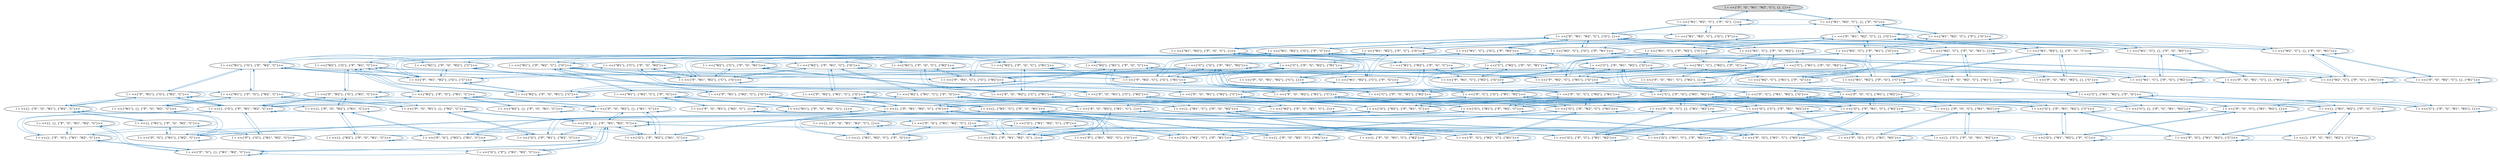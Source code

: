 strict digraph DiskGraph {
edge [colorscheme="paired12"]
nodesep=0.35;
subgraph cluster_graph {
color="white";
-7769388544076757799 [label="l = <<{\"F\", \"G\", \"W1\", \"W2\", \"C\"}, {}, {}>>",style = filled]
-7769388544076757799 -> -7769388544076757799 [label="",color="2",fontcolor="2"];
-7769388544076757799 -> -7769388544076757799 [label="",color="2",fontcolor="2"];
-7769388544076757799 -> -7769388544076757799 [label="",color="2",fontcolor="2"];
-7769388544076757799 -> -7769388544076757799 [label="",color="2",fontcolor="2"];
-7769388544076757799 -> -7769388544076757799 [label="",color="2",fontcolor="2"];
-7769388544076757799 -> 6233180940460819815 [label="",color="2",fontcolor="2"];
6233180940460819815 [label="l = <<{\"W1\", \"W2\", \"C\"}, {\"F\", \"G\"}, {}>>"];
6233180940460819815 -> -7723777365356763911 [label="",color="2",fontcolor="2"];
-7723777365356763911 [label="l = <<{\"F\", \"W1\", \"W2\", \"C\"}, {\"G\"}, {}>>"];
-7769388544076757799 -> 4956386418139874020 [label="",color="2",fontcolor="2"];
4956386418139874020 [label="l = <<{\"W1\", \"W2\", \"C\"}, {}, {\"F\", \"G\"}>>"];
6233180940460819815 -> -7769388544076757799 [label="",color="2",fontcolor="2"];
-7723777365356763911 -> -7723777365356763911 [label="",color="2",fontcolor="2"];
6233180940460819815 -> 6233180940460819815 [label="",color="2",fontcolor="2"];
-7723777365356763911 -> -7723777365356763911 [label="",color="2",fontcolor="2"];
6233180940460819815 -> 6233180940460819815 [label="",color="2",fontcolor="2"];
4956386418139874020 -> 1739125442201603284 [label="",color="2",fontcolor="2"];
1739125442201603284 [label="l = <<{\"F\", \"W1\", \"W2\", \"C\"}, {}, {\"G\"}>>"];
-7723777365356763911 -> -7723777365356763911 [label="",color="2",fontcolor="2"];
6233180940460819815 -> -3701308808316687902 [label="",color="2",fontcolor="2"];
-3701308808316687902 [label="l = <<{\"W1\", \"W2\", \"C\"}, {\"G\"}, {\"F\"}>>"];
-7723777365356763911 -> -7723777365356763911 [label="",color="2",fontcolor="2"];
6233180940460819815 -> 4956386418139874020 [label="",color="2",fontcolor="2"];
1739125442201603284 -> 1739125442201603284 [label="",color="2",fontcolor="2"];
-3701308808316687902 -> -7723777365356763911 [label="",color="2",fontcolor="2"];
4956386418139874020 -> -7769388544076757799 [label="",color="2",fontcolor="2"];
-7723777365356763911 -> 6233180940460819815 [label="",color="2",fontcolor="2"];
-3701308808316687902 -> 6233180940460819815 [label="",color="2",fontcolor="2"];
1739125442201603284 -> 1739125442201603284 [label="",color="2",fontcolor="2"];
4956386418139874020 -> 4336857287180623154 [label="",color="2",fontcolor="2"];
4336857287180623154 [label="l = <<{\"W1\", \"W2\", \"C\"}, {\"F\"}, {\"G\"}>>"];
1739125442201603284 -> 1739125442201603284 [label="",color="2",fontcolor="2"];
-3701308808316687902 -> -3701308808316687902 [label="",color="2",fontcolor="2"];
-7723777365356763911 -> 2886298713497129520 [label="",color="2",fontcolor="2"];
2886298713497129520 [label="l = <<{\"W2\", \"C\"}, {\"F\", \"G\", \"W1\"}, {}>>"];
1739125442201603284 -> 1739125442201603284 [label="",color="2",fontcolor="2"];
1739125442201603284 -> 4336857287180623154 [label="",color="2",fontcolor="2"];
4336857287180623154 -> 1739125442201603284 [label="",color="2",fontcolor="2"];
4956386418139874020 -> 6233180940460819815 [label="",color="2",fontcolor="2"];
-7723777365356763911 -> -172121235663690489 [label="",color="2",fontcolor="2"];
-172121235663690489 [label="l = <<{\"W1\", \"C\"}, {\"F\", \"G\", \"W2\"}, {}>>"];
1739125442201603284 -> 1101615722167747743 [label="",color="2",fontcolor="2"];
1101615722167747743 [label="l = <<{\"W2\", \"C\"}, {\"F\", \"W1\"}, {\"G\"}>>"];
2886298713497129520 -> -599034507358096466 [label="",color="2",fontcolor="2"];
-599034507358096466 [label="l = <<{\"F\", \"G\", \"W2\", \"C\"}, {\"W1\"}, {}>>"];
4336857287180623154 -> 4336857287180623154 [label="",color="2",fontcolor="2"];
4956386418139874020 -> 4956386418139874020 [label="",color="2",fontcolor="2"];
1101615722167747743 -> 4680204769176858092 [label="",color="2",fontcolor="2"];
4680204769176858092 [label="l = <<{\"F\", \"W2\", \"C\"}, {\"W1\"}, {\"G\"}>>"];
4336857287180623154 -> 4956386418139874020 [label="",color="2",fontcolor="2"];
2886298713497129520 -> -7723777365356763911 [label="",color="2",fontcolor="2"];
1739125442201603284 -> 1520746646952779451 [label="",color="2",fontcolor="2"];
1520746646952779451 [label="l = <<{\"W1\", \"C\"}, {\"F\", \"W2\"}, {\"G\"}>>"];
-172121235663690489 -> 8930016802651644061 [label="",color="2",fontcolor="2"];
8930016802651644061 [label="l = <<{\"F\", \"G\", \"W1\", \"C\"}, {\"W2\"}, {}>>"];
-7723777365356763911 -> -5692532926643649280 [label="",color="2",fontcolor="2"];
-5692532926643649280 [label="l = <<{\"W1\", \"W2\"}, {\"F\", \"G\", \"C\"}, {}>>"];
1739125442201603284 -> -4353370600915494432 [label="",color="2",fontcolor="2"];
-4353370600915494432 [label="l = <<{\"W1\", \"W2\"}, {\"F\", \"C\"}, {\"G\"}>>"];
1101615722167747743 -> 1739125442201603284 [label="",color="2",fontcolor="2"];
4680204769176858092 -> 4680204769176858092 [label="",color="2",fontcolor="2"];
4956386418139874020 -> 4956386418139874020 [label="",color="2",fontcolor="2"];
-599034507358096466 -> -599034507358096466 [label="",color="2",fontcolor="2"];
4680204769176858092 -> 4680204769176858092 [label="",color="2",fontcolor="2"];
1520746646952779451 -> -7613415903653471962 [label="",color="2",fontcolor="2"];
-7613415903653471962 [label="l = <<{\"F\", \"W1\", \"C\"}, {\"W2\"}, {\"G\"}>>"];
1101615722167747743 -> 1101615722167747743 [label="",color="2",fontcolor="2"];
1739125442201603284 -> 4956386418139874020 [label="",color="2",fontcolor="2"];
-7723777365356763911 -> -3701308808316687902 [label="",color="2",fontcolor="2"];
-7723777365356763911 -> 1056035456753055424 [label="",color="2",fontcolor="2"];
1056035456753055424 [label="l = <<{\"W2\", \"C\"}, {\"G\"}, {\"F\", \"W1\"}>>"];
1739125442201603284 -> -5450895576187917064 [label="",color="2",fontcolor="2"];
-5450895576187917064 [label="l = <<{\"W2\", \"C\"}, {}, {\"F\", \"G\", \"W1\"}>>"];
2886298713497129520 -> 2886298713497129520 [label="",color="2",fontcolor="2"];
-7723777365356763911 -> 996914974662275071 [label="",color="2",fontcolor="2"];
996914974662275071 [label="l = <<{\"W1\", \"C\"}, {\"G\"}, {\"F\", \"W2\"}>>"];
1739125442201603284 -> -5248790202953321017 [label="",color="2",fontcolor="2"];
-5248790202953321017 [label="l = <<{\"W1\", \"C\"}, {}, {\"F\", \"G\", \"W2\"}>>"];
-7723777365356763911 -> 4939669228788427384 [label="",color="2",fontcolor="2"];
4939669228788427384 [label="l = <<{\"W1\", \"W2\"}, {\"G\"}, {\"F\", \"C\"}>>"];
2886298713497129520 -> 2886298713497129520 [label="",color="2",fontcolor="2"];
8930016802651644061 -> 8930016802651644061 [label="",color="2",fontcolor="2"];
2886298713497129520 -> 2886298713497129520 [label="",color="2",fontcolor="2"];
-172121235663690489 -> -7723777365356763911 [label="",color="2",fontcolor="2"];
2886298713497129520 -> 4925105610253256168 [label="",color="2",fontcolor="2"];
4925105610253256168 [label="l = <<{\"W2\", \"C\"}, {\"W1\"}, {\"F\", \"G\"}>>"];
1739125442201603284 -> 103018733085877345 [label="",color="2",fontcolor="2"];
103018733085877345 [label="l = <<{\"W1\", \"W2\"}, {}, {\"F\", \"G\", \"C\"}>>"];
8930016802651644061 -> 8930016802651644061 [label="",color="2",fontcolor="2"];
1101615722167747743 -> 1101615722167747743 [label="",color="2",fontcolor="2"];
1520746646952779451 -> 1739125442201603284 [label="",color="2",fontcolor="2"];
4680204769176858092 -> 4680204769176858092 [label="",color="2",fontcolor="2"];
-599034507358096466 -> -599034507358096466 [label="",color="2",fontcolor="2"];
1101615722167747743 -> 4925105610253256168 [label="",color="2",fontcolor="2"];
8930016802651644061 -> 8930016802651644061 [label="",color="2",fontcolor="2"];
-5692532926643649280 -> 7894654479250319185 [label="",color="2",fontcolor="2"];
7894654479250319185 [label="l = <<{\"F\", \"G\", \"W1\", \"W2\"}, {\"C\"}, {}>>"];
4680204769176858092 -> 1101615722167747743 [label="",color="2",fontcolor="2"];
8930016802651644061 -> 8930016802651644061 [label="",color="2",fontcolor="2"];
2886298713497129520 -> 1056035456753055424 [label="",color="2",fontcolor="2"];
-172121235663690489 -> -172121235663690489 [label="",color="2",fontcolor="2"];
8930016802651644061 -> -172121235663690489 [label="",color="2",fontcolor="2"];
-4353370600915494432 -> 2448324293587967456 [label="",color="2",fontcolor="2"];
2448324293587967456 [label="l = <<{\"F\", \"W1\", \"W2\"}, {\"C\"}, {\"G\"}>>"];
-5692532926643649280 -> -7723777365356763911 [label="",color="2",fontcolor="2"];
4680204769176858092 -> 7543313663967169915 [label="",color="2",fontcolor="2"];
7543313663967169915 [label="l = <<{\"C\"}, {\"F\", \"W1\", \"W2\"}, {\"G\"}>>"];
1101615722167747743 -> -5450895576187917064 [label="",color="2",fontcolor="2"];
-5692532926643649280 -> -5692532926643649280 [label="",color="2",fontcolor="2"];
8930016802651644061 -> 4097508093900087069 [label="",color="2",fontcolor="2"];
4097508093900087069 [label="l = <<{\"W1\", \"C\"}, {\"W2\"}, {\"F\", \"G\"}>>"];
-599034507358096466 -> -599034507358096466 [label="",color="2",fontcolor="2"];
1520746646952779451 -> 1520746646952779451 [label="",color="2",fontcolor="2"];
4680204769176858092 -> -8596366706335008770 [label="",color="2",fontcolor="2"];
-8596366706335008770 [label="l = <<{\"W2\"}, {\"F\", \"W1\", \"C\"}, {\"G\"}>>"];
1520746646952779451 -> 1520746646952779451 [label="",color="2",fontcolor="2"];
-5692532926643649280 -> -5692532926643649280 [label="",color="2",fontcolor="2"];
4680204769176858092 -> 4925105610253256168 [label="",color="2",fontcolor="2"];
4680204769176858092 -> 6281026106510089916 [label="",color="2",fontcolor="2"];
6281026106510089916 [label="l = <<{\"C\"}, {\"W1\"}, {\"F\", \"G\", \"W2\"}>>"];
-7613415903653471962 -> -7613415903653471962 [label="",color="2",fontcolor="2"];
-7613415903653471962 -> -7613415903653471962 [label="",color="2",fontcolor="2"];
-4353370600915494432 -> 1739125442201603284 [label="",color="2",fontcolor="2"];
-172121235663690489 -> -172121235663690489 [label="",color="2",fontcolor="2"];
-7613415903653471962 -> -7613415903653471962 [label="",color="2",fontcolor="2"];
4680204769176858092 -> 6947579028440256380 [label="",color="2",fontcolor="2"];
6947579028440256380 [label="l = <<{\"W2\"}, {\"W1\"}, {\"F\", \"G\", \"C\"}>>"];
1520746646952779451 -> 4097508093900087069 [label="",color="2",fontcolor="2"];
-5692532926643649280 -> -5692532926643649280 [label="",color="2",fontcolor="2"];
1056035456753055424 -> -3583166003989974379 [label="",color="2",fontcolor="2"];
-3583166003989974379 [label="l = <<{\"F\", \"W2\", \"C\"}, {\"G\"}, {\"W1\"}>>"];
-599034507358096466 -> -599034507358096466 [label="",color="2",fontcolor="2"];
-7613415903653471962 -> 1520746646952779451 [label="",color="2",fontcolor="2"];
-5692532926643649280 -> 1609900429945412281 [label="",color="2",fontcolor="2"];
1609900429945412281 [label="l = <<{\"W1\", \"W2\"}, {\"C\"}, {\"F\", \"G\"}>>"];
-7613415903653471962 -> 7543313663967169915 [label="",color="2",fontcolor="2"];
-599034507358096466 -> 2886298713497129520 [label="",color="2",fontcolor="2"];
-5692532926643649280 -> 4939669228788427384 [label="",color="2",fontcolor="2"];
996914974662275071 -> 127128333491651908 [label="",color="2",fontcolor="2"];
127128333491651908 [label="l = <<{\"F\", \"W1\", \"C\"}, {\"G\"}, {\"W2\"}>>"];
-4353370600915494432 -> -4353370600915494432 [label="",color="2",fontcolor="2"];
-172121235663690489 -> -172121235663690489 [label="",color="2",fontcolor="2"];
-4353370600915494432 -> -4353370600915494432 [label="",color="2",fontcolor="2"];
-5450895576187917064 -> 7985909196425523265 [label="",color="2",fontcolor="2"];
7985909196425523265 [label="l = <<{\"F\", \"G\", \"W2\", \"C\"}, {}, {\"W1\"}>>"];
996914974662275071 -> -7723777365356763911 [label="",color="2",fontcolor="2"];
1520746646952779451 -> -5248790202953321017 [label="",color="2",fontcolor="2"];
-599034507358096466 -> 4925105610253256168 [label="",color="2",fontcolor="2"];
996914974662275071 -> -9039050879625854247 [label="",color="2",fontcolor="2"];
-9039050879625854247 [label="l = <<{\"W1\", \"C\"}, {\"F\", \"G\"}, {\"W2\"}>>"];
-7613415903653471962 -> -849022447797261045 [label="",color="2",fontcolor="2"];
-849022447797261045 [label="l = <<{\"W1\"}, {\"F\", \"W2\", \"C\"}, {\"G\"}>>"];
-5450895576187917064 -> 1739125442201603284 [label="",color="2",fontcolor="2"];
1056035456753055424 -> -7723777365356763911 [label="",color="2",fontcolor="2"];
-4353370600915494432 -> 1609900429945412281 [label="",color="2",fontcolor="2"];
-172121235663690489 -> 4097508093900087069 [label="",color="2",fontcolor="2"];
4939669228788427384 -> -426576134228825059 [label="",color="2",fontcolor="2"];
-426576134228825059 [label="l = <<{\"F\", \"W1\", \"W2\"}, {\"G\"}, {\"C\"}>>"];
-5248790202953321017 -> 3778830333122334074 [label="",color="2",fontcolor="2"];
3778830333122334074 [label="l = <<{\"F\", \"G\", \"W1\", \"C\"}, {}, {\"W2\"}>>"];
-5450895576187917064 -> -9080139372069610522 [label="",color="2",fontcolor="2"];
-172121235663690489 -> 996914974662275071 [label="",color="2",fontcolor="2"];
1056035456753055424 -> -9080139372069610522 [label="",color="2",fontcolor="2"];
-9080139372069610522 [label="l = <<{\"W2\", \"C\"}, {\"F\", \"G\"}, {\"W1\"}>>"];
-4353370600915494432 -> 103018733085877345 [label="",color="2",fontcolor="2"];
1056035456753055424 -> 2886298713497129520 [label="",color="2",fontcolor="2"];
-5450895576187917064 -> 1101615722167747743 [label="",color="2",fontcolor="2"];
1056035456753055424 -> 1056035456753055424 [label="",color="2",fontcolor="2"];
1056035456753055424 -> 1056035456753055424 [label="",color="2",fontcolor="2"];
-5248790202953321017 -> 1739125442201603284 [label="",color="2",fontcolor="2"];
4939669228788427384 -> -7723777365356763911 [label="",color="2",fontcolor="2"];
-7613415903653471962 -> 4097508093900087069 [label="",color="2",fontcolor="2"];
-5248790202953321017 -> -9039050879625854247 [label="",color="2",fontcolor="2"];
996914974662275071 -> -172121235663690489 [label="",color="2",fontcolor="2"];
-7613415903653471962 -> -1429454969528798005 [label="",color="2",fontcolor="2"];
-1429454969528798005 [label="l = <<{\"C\"}, {\"W2\"}, {\"F\", \"G\", \"W1\"}>>"];
4939669228788427384 -> 1764274424441808925 [label="",color="2",fontcolor="2"];
1764274424441808925 [label="l = <<{\"W1\", \"W2\"}, {\"F\", \"G\"}, {\"C\"}>>"];
7894654479250319185 -> 7894654479250319185 [label="",color="2",fontcolor="2"];
-5450895576187917064 -> -5450895576187917064 [label="",color="2",fontcolor="2"];
103018733085877345 -> -2353997247194315017 [label="",color="2",fontcolor="2"];
-2353997247194315017 [label="l = <<{\"F\", \"G\", \"W1\", \"W2\"}, {}, {\"C\"}>>"];
4939669228788427384 -> -5692532926643649280 [label="",color="2",fontcolor="2"];
-5450895576187917064 -> -5450895576187917064 [label="",color="2",fontcolor="2"];
4925105610253256168 -> 4680204769176858092 [label="",color="2",fontcolor="2"];
4939669228788427384 -> 4939669228788427384 [label="",color="2",fontcolor="2"];
4925105610253256168 -> -599034507358096466 [label="",color="2",fontcolor="2"];
103018733085877345 -> 1739125442201603284 [label="",color="2",fontcolor="2"];
7894654479250319185 -> 7894654479250319185 [label="",color="2",fontcolor="2"];
-7613415903653471962 -> 5602124647483293132 [label="",color="2",fontcolor="2"];
5602124647483293132 [label="l = <<{\"W1\"}, {\"W2\"}, {\"F\", \"G\", \"C\"}>>"];
4925105610253256168 -> 1101615722167747743 [label="",color="2",fontcolor="2"];
-5248790202953321017 -> 1520746646952779451 [label="",color="2",fontcolor="2"];
996914974662275071 -> 996914974662275071 [label="",color="2",fontcolor="2"];
103018733085877345 -> 1764274424441808925 [label="",color="2",fontcolor="2"];
7894654479250319185 -> 7894654479250319185 [label="",color="2",fontcolor="2"];
4925105610253256168 -> 2886298713497129520 [label="",color="2",fontcolor="2"];
-5248790202953321017 -> -5248790202953321017 [label="",color="2",fontcolor="2"];
2448324293587967456 -> 2448324293587967456 [label="",color="2",fontcolor="2"];
996914974662275071 -> 996914974662275071 [label="",color="2",fontcolor="2"];
7894654479250319185 -> 7894654479250319185 [label="",color="2",fontcolor="2"];
2448324293587967456 -> 2448324293587967456 [label="",color="2",fontcolor="2"];
-5450895576187917064 -> -5450895576187917064 [label="",color="2",fontcolor="2"];
7543313663967169915 -> -2397049303223916553 [label="",color="2",fontcolor="2"];
-2397049303223916553 [label="l = <<{\"F\", \"C\"}, {\"W1\", \"W2\"}, {\"G\"}>>"];
4939669228788427384 -> 4939669228788427384 [label="",color="2",fontcolor="2"];
4097508093900087069 -> -7613415903653471962 [label="",color="2",fontcolor="2"];
7894654479250319185 -> -5692532926643649280 [label="",color="2",fontcolor="2"];
2448324293587967456 -> 2448324293587967456 [label="",color="2",fontcolor="2"];
-5248790202953321017 -> -5248790202953321017 [label="",color="2",fontcolor="2"];
4925105610253256168 -> 4925105610253256168 [label="",color="2",fontcolor="2"];
4097508093900087069 -> 8930016802651644061 [label="",color="2",fontcolor="2"];
103018733085877345 -> -4353370600915494432 [label="",color="2",fontcolor="2"];
2448324293587967456 -> -4353370600915494432 [label="",color="2",fontcolor="2"];
-8596366706335008770 -> -8571526626767408852 [label="",color="2",fontcolor="2"];
-8571526626767408852 [label="l = <<{\"F\", \"W2\"}, {\"W1\", \"C\"}, {\"G\"}>>"];
7543313663967169915 -> -7613415903653471962 [label="",color="2",fontcolor="2"];
103018733085877345 -> 103018733085877345 [label="",color="2",fontcolor="2"];
2448324293587967456 -> -8596366706335008770 [label="",color="2",fontcolor="2"];
4925105610253256168 -> 4925105610253256168 [label="",color="2",fontcolor="2"];
-5248790202953321017 -> -5248790202953321017 [label="",color="2",fontcolor="2"];
7894654479250319185 -> 1609900429945412281 [label="",color="2",fontcolor="2"];
4097508093900087069 -> 1520746646952779451 [label="",color="2",fontcolor="2"];
2448324293587967456 -> -849022447797261045 [label="",color="2",fontcolor="2"];
103018733085877345 -> 103018733085877345 [label="",color="2",fontcolor="2"];
-8596366706335008770 -> 2448324293587967456 [label="",color="2",fontcolor="2"];
4097508093900087069 -> -172121235663690489 [label="",color="2",fontcolor="2"];
7543313663967169915 -> 4680204769176858092 [label="",color="2",fontcolor="2"];
-8596366706335008770 -> 4680204769176858092 [label="",color="2",fontcolor="2"];
103018733085877345 -> 103018733085877345 [label="",color="2",fontcolor="2"];
6947579028440256380 -> 1283804072187050243 [label="",color="2",fontcolor="2"];
1283804072187050243 [label="l = <<{\"F\", \"G\", \"W2\"}, {\"W1\"}, {\"C\"}>>"];
-8596366706335008770 -> -8596366706335008770 [label="",color="2",fontcolor="2"];
6281026106510089916 -> -5155866297831425504 [label="",color="2",fontcolor="2"];
-5155866297831425504 [label="l = <<{\"F\", \"G\", \"C\"}, {\"W1\"}, {\"W2\"}>>"];
-8596366706335008770 -> -8596366706335008770 [label="",color="2",fontcolor="2"];
2448324293587967456 -> 1609900429945412281 [label="",color="2",fontcolor="2"];
1609900429945412281 -> 2448324293587967456 [label="",color="2",fontcolor="2"];
7543313663967169915 -> 7543313663967169915 [label="",color="2",fontcolor="2"];
4097508093900087069 -> 4097508093900087069 [label="",color="2",fontcolor="2"];
2448324293587967456 -> -8989864878916379681 [label="",color="2",fontcolor="2"];
-8989864878916379681 [label="l = <<{\"W2\"}, {\"C\"}, {\"F\", \"G\", \"W1\"}>>"];
6281026106510089916 -> 4680204769176858092 [label="",color="2",fontcolor="2"];
-3583166003989974379 -> -3583166003989974379 [label="",color="2",fontcolor="2"];
4097508093900087069 -> 4097508093900087069 [label="",color="2",fontcolor="2"];
7543313663967169915 -> 7543313663967169915 [label="",color="2",fontcolor="2"];
1609900429945412281 -> 7894654479250319185 [label="",color="2",fontcolor="2"];
6947579028440256380 -> 4680204769176858092 [label="",color="2",fontcolor="2"];
-8596366706335008770 -> -8596366706335008770 [label="",color="2",fontcolor="2"];
2448324293587967456 -> -9200959859119013152 [label="",color="2",fontcolor="2"];
-9200959859119013152 [label="l = <<{\"W1\"}, {\"C\"}, {\"F\", \"G\", \"W2\"}>>"];
-3583166003989974379 -> -3583166003989974379 [label="",color="2",fontcolor="2"];
-8596366706335008770 -> -5306217964576173057 [label="",color="2",fontcolor="2"];
-5306217964576173057 [label="l = <<{\"W2\"}, {\"W1\", \"C\"}, {\"F\", \"G\"}>>"];
127128333491651908 -> 127128333491651908 [label="",color="2",fontcolor="2"];
-3583166003989974379 -> -3583166003989974379 [label="",color="2",fontcolor="2"];
6281026106510089916 -> -336716802595075942 [label="",color="2",fontcolor="2"];
-336716802595075942 [label="l = <<{\"C\"}, {\"F\", \"G\", \"W1\"}, {\"W2\"}>>"];
1609900429945412281 -> -4353370600915494432 [label="",color="2",fontcolor="2"];
7543313663967169915 -> 7543313663967169915 [label="",color="2",fontcolor="2"];
1609900429945412281 -> -5692532926643649280 [label="",color="2",fontcolor="2"];
6281026106510089916 -> 7543313663967169915 [label="",color="2",fontcolor="2"];
7543313663967169915 -> 5604215170219503241 [label="",color="2",fontcolor="2"];
5604215170219503241 [label="l = <<{\"C\"}, {\"W1\", \"W2\"}, {\"F\", \"G\"}>>"];
-8596366706335008770 -> -8989864878916379681 [label="",color="2",fontcolor="2"];
127128333491651908 -> 127128333491651908 [label="",color="2",fontcolor="2"];
-3583166003989974379 -> -9080139372069610522 [label="",color="2",fontcolor="2"];
7985909196425523265 -> 7985909196425523265 [label="",color="2",fontcolor="2"];
6947579028440256380 -> 1808144159028444335 [label="",color="2",fontcolor="2"];
1808144159028444335 [label="l = <<{\"W2\"}, {\"F\", \"G\", \"W1\"}, {\"C\"}>>"];
127128333491651908 -> 127128333491651908 [label="",color="2",fontcolor="2"];
7543313663967169915 -> -1429454969528798005 [label="",color="2",fontcolor="2"];
-8596366706335008770 -> 6947579028440256380 [label="",color="2",fontcolor="2"];
6281026106510089916 -> 6281026106510089916 [label="",color="2",fontcolor="2"];
1609900429945412281 -> 1609900429945412281 [label="",color="2",fontcolor="2"];
7985909196425523265 -> 7985909196425523265 [label="",color="2",fontcolor="2"];
6281026106510089916 -> 6281026106510089916 [label="",color="2",fontcolor="2"];
1609900429945412281 -> 1609900429945412281 [label="",color="2",fontcolor="2"];
-9039050879625854247 -> 127128333491651908 [label="",color="2",fontcolor="2"];
-3583166003989974379 -> 7860645463666825794 [label="",color="2",fontcolor="2"];
7860645463666825794 [label="l = <<{\"C\"}, {\"F\", \"G\", \"W2\"}, {\"W1\"}>>"];
-9039050879625854247 -> 3778830333122334074 [label="",color="2",fontcolor="2"];
-849022447797261045 -> 4141143620543366455 [label="",color="2",fontcolor="2"];
4141143620543366455 [label="l = <<{\"F\", \"W1\"}, {\"W2\", \"C\"}, {\"G\"}>>"];
6281026106510089916 -> 6281026106510089916 [label="",color="2",fontcolor="2"];
7985909196425523265 -> 7985909196425523265 [label="",color="2",fontcolor="2"];
7985909196425523265 -> 7985909196425523265 [label="",color="2",fontcolor="2"];
6947579028440256380 -> -8596366706335008770 [label="",color="2",fontcolor="2"];
7985909196425523265 -> -9080139372069610522 [label="",color="2",fontcolor="2"];
127128333491651908 -> -9039050879625854247 [label="",color="2",fontcolor="2"];
6947579028440256380 -> 6947579028440256380 [label="",color="2",fontcolor="2"];
7543313663967169915 -> 6281026106510089916 [label="",color="2",fontcolor="2"];
-849022447797261045 -> 2448324293587967456 [label="",color="2",fontcolor="2"];
6947579028440256380 -> 6947579028440256380 [label="",color="2",fontcolor="2"];
-9039050879625854247 -> -9039050879625854247 [label="",color="2",fontcolor="2"];
7985909196425523265 -> -5450895576187917064 [label="",color="2",fontcolor="2"];
-3583166003989974379 -> 6333806321876878493 [label="",color="2",fontcolor="2"];
6333806321876878493 [label="l = <<{\"W2\"}, {\"F\", \"G\", \"C\"}, {\"W1\"}>>"];
6947579028440256380 -> 6947579028440256380 [label="",color="2",fontcolor="2"];
-9080139372069610522 -> -3583166003989974379 [label="",color="2",fontcolor="2"];
-849022447797261045 -> -7613415903653471962 [label="",color="2",fontcolor="2"];
-3583166003989974379 -> 1056035456753055424 [label="",color="2",fontcolor="2"];
-9080139372069610522 -> 7985909196425523265 [label="",color="2",fontcolor="2"];
3778830333122334074 -> 3778830333122334074 [label="",color="2",fontcolor="2"];
-426576134228825059 -> -426576134228825059 [label="",color="2",fontcolor="2"];
127128333491651908 -> -336716802595075942 [label="",color="2",fontcolor="2"];
-849022447797261045 -> -849022447797261045 [label="",color="2",fontcolor="2"];
-3583166003989974379 -> -3231889851209579288 [label="",color="2",fontcolor="2"];
-3231889851209579288 [label="l = <<{\"C\"}, {\"G\"}, {\"F\", \"W1\", \"W2\"}>>"];
-1429454969528798005 -> 3330284756902783224 [label="",color="2",fontcolor="2"];
3330284756902783224 [label="l = <<{\"F\", \"G\", \"C\"}, {\"W2\"}, {\"W1\"}>>"];
-9039050879625854247 -> -9039050879625854247 [label="",color="2",fontcolor="2"];
-849022447797261045 -> -849022447797261045 [label="",color="2",fontcolor="2"];
127128333491651908 -> 6094558930554379682 [label="",color="2",fontcolor="2"];
6094558930554379682 [label="l = <<{\"W1\"}, {\"F\", \"G\", \"C\"}, {\"W2\"}>>"];
-849022447797261045 -> -849022447797261045 [label="",color="2",fontcolor="2"];
-9080139372069610522 -> -9080139372069610522 [label="",color="2",fontcolor="2"];
3778830333122334074 -> 3778830333122334074 [label="",color="2",fontcolor="2"];
-9080139372069610522 -> -9080139372069610522 [label="",color="2",fontcolor="2"];
-426576134228825059 -> -426576134228825059 [label="",color="2",fontcolor="2"];
3778830333122334074 -> 3778830333122334074 [label="",color="2",fontcolor="2"];
-9080139372069610522 -> 1056035456753055424 [label="",color="2",fontcolor="2"];
-849022447797261045 -> -7239261379357236913 [label="",color="2",fontcolor="2"];
-7239261379357236913 [label="l = <<{\"W1\"}, {\"W2\", \"C\"}, {\"F\", \"G\"}>>"];
127128333491651908 -> 996914974662275071 [label="",color="2",fontcolor="2"];
-1429454969528798005 -> -7613415903653471962 [label="",color="2",fontcolor="2"];
-9039050879625854247 -> 996914974662275071 [label="",color="2",fontcolor="2"];
-3583166003989974379 -> 3981262508971781884 [label="",color="2",fontcolor="2"];
3981262508971781884 [label="l = <<{\"W2\"}, {\"G\"}, {\"F\", \"W1\", \"C\"}>>"];
-849022447797261045 -> -9200959859119013152 [label="",color="2",fontcolor="2"];
-1429454969528798005 -> 7860645463666825794 [label="",color="2",fontcolor="2"];
-849022447797261045 -> 5602124647483293132 [label="",color="2",fontcolor="2"];
-1429454969528798005 -> 7543313663967169915 [label="",color="2",fontcolor="2"];
1764274424441808925 -> -426576134228825059 [label="",color="2",fontcolor="2"];
127128333491651908 -> -3231889851209579288 [label="",color="2",fontcolor="2"];
3778830333122334074 -> 3778830333122334074 [label="",color="2",fontcolor="2"];
-1429454969528798005 -> -1429454969528798005 [label="",color="2",fontcolor="2"];
1764274424441808925 -> -2353997247194315017 [label="",color="2",fontcolor="2"];
-426576134228825059 -> -426576134228825059 [label="",color="2",fontcolor="2"];
-1429454969528798005 -> -1429454969528798005 [label="",color="2",fontcolor="2"];
1764274424441808925 -> 1764274424441808925 [label="",color="2",fontcolor="2"];
3778830333122334074 -> -9039050879625854247 [label="",color="2",fontcolor="2"];
1764274424441808925 -> 1764274424441808925 [label="",color="2",fontcolor="2"];
-9080139372069610522 -> -5450895576187917064 [label="",color="2",fontcolor="2"];
-1429454969528798005 -> -1429454969528798005 [label="",color="2",fontcolor="2"];
1764274424441808925 -> 4939669228788427384 [label="",color="2",fontcolor="2"];
-2397049303223916553 -> -2397049303223916553 [label="",color="2",fontcolor="2"];
127128333491651908 -> -7215630090859074739 [label="",color="2",fontcolor="2"];
-7215630090859074739 [label="l = <<{\"W1\"}, {\"G\"}, {\"F\", \"W2\", \"C\"}>>"];
-426576134228825059 -> 1764274424441808925 [label="",color="2",fontcolor="2"];
-2353997247194315017 -> -2353997247194315017 [label="",color="2",fontcolor="2"];
5602124647483293132 -> 5932144343277782819 [label="",color="2",fontcolor="2"];
5932144343277782819 [label="l = <<{\"F\", \"G\", \"W1\"}, {\"W2\"}, {\"C\"}>>"];
-9039050879625854247 -> -5248790202953321017 [label="",color="2",fontcolor="2"];
-426576134228825059 -> 1808144159028444335 [label="",color="2",fontcolor="2"];
-8571526626767408852 -> -8571526626767408852 [label="",color="2",fontcolor="2"];
-2353997247194315017 -> -2353997247194315017 [label="",color="2",fontcolor="2"];
3778830333122334074 -> -5248790202953321017 [label="",color="2",fontcolor="2"];
-2397049303223916553 -> -2397049303223916553 [label="",color="2",fontcolor="2"];
1764274424441808925 -> 103018733085877345 [label="",color="2",fontcolor="2"];
-8571526626767408852 -> -8571526626767408852 [label="",color="2",fontcolor="2"];
-426576134228825059 -> 235505655583188619 [label="",color="2",fontcolor="2"];
235505655583188619 [label="l = <<{\"W1\"}, {\"F\", \"G\", \"W2\"}, {\"C\"}>>"];
-2397049303223916553 -> 7543313663967169915 [label="",color="2",fontcolor="2"];
1283804072187050243 -> 1283804072187050243 [label="",color="2",fontcolor="2"];
-8571526626767408852 -> -8596366706335008770 [label="",color="2",fontcolor="2"];
-5155866297831425504 -> -5155866297831425504 [label="",color="2",fontcolor="2"];
-2397049303223916553 -> 6953132638054921143 [label="",color="2",fontcolor="2"];
6953132638054921143 [label="l = <<{}, {\"F\", \"W1\", \"W2\", \"C\"}, {\"G\"}>>"];
5602124647483293132 -> -7613415903653471962 [label="",color="2",fontcolor="2"];
-5155866297831425504 -> -5155866297831425504 [label="",color="2",fontcolor="2"];
-8571526626767408852 -> 6953132638054921143 [label="",color="2",fontcolor="2"];
-426576134228825059 -> 4939669228788427384 [label="",color="2",fontcolor="2"];
1283804072187050243 -> 1283804072187050243 [label="",color="2",fontcolor="2"];
-2353997247194315017 -> -2353997247194315017 [label="",color="2",fontcolor="2"];
-5155866297831425504 -> -5155866297831425504 [label="",color="2",fontcolor="2"];
-426576134228825059 -> 3981262508971781884 [label="",color="2",fontcolor="2"];
-8989864878916379681 -> 6854795028567851313 [label="",color="2",fontcolor="2"];
6854795028567851313 [label="l = <<{\"F\", \"G\", \"W2\"}, {\"C\"}, {\"W1\"}>>"];
-8571526626767408852 -> -5306217964576173057 [label="",color="2",fontcolor="2"];
5602124647483293132 -> 235505655583188619 [label="",color="2",fontcolor="2"];
-2397049303223916553 -> 5604215170219503241 [label="",color="2",fontcolor="2"];
-426576134228825059 -> -7215630090859074739 [label="",color="2",fontcolor="2"];
-2353997247194315017 -> -2353997247194315017 [label="",color="2",fontcolor="2"];
-8571526626767408852 -> 4112346487683105319 [label="",color="2",fontcolor="2"];
4112346487683105319 [label="l = <<{}, {\"W1\", \"C\"}, {\"F\", \"G\", \"W2\"}>>"];
1283804072187050243 -> 1283804072187050243 [label="",color="2",fontcolor="2"];
-8989864878916379681 -> 2448324293587967456 [label="",color="2",fontcolor="2"];
-5155866297831425504 -> -336716802595075942 [label="",color="2",fontcolor="2"];
-9200959859119013152 -> 397341453940636682 [label="",color="2",fontcolor="2"];
397341453940636682 [label="l = <<{\"F\", \"G\", \"W1\"}, {\"C\"}, {\"W2\"}>>"];
5602124647483293132 -> -849022447797261045 [label="",color="2",fontcolor="2"];
1283804072187050243 -> 1808144159028444335 [label="",color="2",fontcolor="2"];
-5155866297831425504 -> 6185589356743054436 [label="",color="2",fontcolor="2"];
6185589356743054436 [label="l = <<{\"G\"}, {\"F\", \"W1\", \"C\"}, {\"W2\"}>>"];
-2397049303223916553 -> -801398592483115765 [label="",color="2",fontcolor="2"];
-801398592483115765 [label="l = <<{}, {\"W1\", \"W2\"}, {\"F\", \"G\", \"C\"}>>"];
-2353997247194315017 -> 1764274424441808925 [label="",color="2",fontcolor="2"];
5602124647483293132 -> 5602124647483293132 [label="",color="2",fontcolor="2"];
-8989864878916379681 -> 6333806321876878493 [label="",color="2",fontcolor="2"];
-5306217964576173057 -> -8571526626767408852 [label="",color="2",fontcolor="2"];
1283804072187050243 -> 146145524458336077 [label="",color="2",fontcolor="2"];
146145524458336077 [label="l = <<{\"G\"}, {\"F\", \"W1\", \"W2\"}, {\"C\"}>>"];
-9200959859119013152 -> 2448324293587967456 [label="",color="2",fontcolor="2"];
5602124647483293132 -> 5602124647483293132 [label="",color="2",fontcolor="2"];
-8989864878916379681 -> -8596366706335008770 [label="",color="2",fontcolor="2"];
-5306217964576173057 -> -2374564055356239059 [label="",color="2",fontcolor="2"];
-2374564055356239059 [label="l = <<{\"F\", \"G\", \"W2\"}, {\"W1\", \"C\"}, {}>>"];
-5155866297831425504 -> 6281026106510089916 [label="",color="2",fontcolor="2"];
-5306217964576173057 -> -8596366706335008770 [label="",color="2",fontcolor="2"];
1283804072187050243 -> 6947579028440256380 [label="",color="2",fontcolor="2"];
-2353997247194315017 -> 103018733085877345 [label="",color="2",fontcolor="2"];
-5155866297831425504 -> 8273022602538657313 [label="",color="2",fontcolor="2"];
8273022602538657313 [label="l = <<{\"G\"}, {\"W1\"}, {\"F\", \"W2\", \"C\"}>>"];
-9200959859119013152 -> 6094558930554379682 [label="",color="2",fontcolor="2"];
-336716802595075942 -> -5155866297831425504 [label="",color="2",fontcolor="2"];
5602124647483293132 -> 5602124647483293132 [label="",color="2",fontcolor="2"];
-8989864878916379681 -> -8989864878916379681 [label="",color="2",fontcolor="2"];
1283804072187050243 -> 8273022602538657313 [label="",color="2",fontcolor="2"];
-9200959859119013152 -> -849022447797261045 [label="",color="2",fontcolor="2"];
-5306217964576173057 -> 2937915412074668827 [label="",color="2",fontcolor="2"];
2937915412074668827 [label="l = <<{\"W2\"}, {\"F\", \"G\", \"W1\", \"C\"}, {}>>"];
5604215170219503241 -> -2397049303223916553 [label="",color="2",fontcolor="2"];
-8989864878916379681 -> -8989864878916379681 [label="",color="2",fontcolor="2"];
-9200959859119013152 -> -9200959859119013152 [label="",color="2",fontcolor="2"];
1808144159028444335 -> 1283804072187050243 [label="",color="2",fontcolor="2"];
4141143620543366455 -> 4141143620543366455 [label="",color="2",fontcolor="2"];
-336716802595075942 -> 127128333491651908 [label="",color="2",fontcolor="2"];
-8989864878916379681 -> -8989864878916379681 [label="",color="2",fontcolor="2"];
5604215170219503241 -> -3581955382913536492 [label="",color="2",fontcolor="2"];
-3581955382913536492 [label="l = <<{\"F\", \"G\", \"C\"}, {\"W1\", \"W2\"}, {}>>"];
-336716802595075942 -> -336716802595075942 [label="",color="2",fontcolor="2"];
-5306217964576173057 -> -5306217964576173057 [label="",color="2",fontcolor="2"];
-336716802595075942 -> -336716802595075942 [label="",color="2",fontcolor="2"];
7860645463666825794 -> 3330284756902783224 [label="",color="2",fontcolor="2"];
6333806321876878493 -> 6854795028567851313 [label="",color="2",fontcolor="2"];
4141143620543366455 -> 4141143620543366455 [label="",color="2",fontcolor="2"];
-9200959859119013152 -> -9200959859119013152 [label="",color="2",fontcolor="2"];
1808144159028444335 -> -426576134228825059 [label="",color="2",fontcolor="2"];
-336716802595075942 -> -336716802595075942 [label="",color="2",fontcolor="2"];
5604215170219503241 -> 7543313663967169915 [label="",color="2",fontcolor="2"];
4141143620543366455 -> -849022447797261045 [label="",color="2",fontcolor="2"];
-5306217964576173057 -> -5306217964576173057 [label="",color="2",fontcolor="2"];
-9200959859119013152 -> -9200959859119013152 [label="",color="2",fontcolor="2"];
7860645463666825794 -> -3583166003989974379 [label="",color="2",fontcolor="2"];
6333806321876878493 -> -3583166003989974379 [label="",color="2",fontcolor="2"];
5604215170219503241 -> 3380689188380376038 [label="",color="2",fontcolor="2"];
3380689188380376038 [label="l = <<{\"C\"}, {\"F\", \"G\", \"W1\", \"W2\"}, {}>>"];
1808144159028444335 -> 1808144159028444335 [label="",color="2",fontcolor="2"];
6333806321876878493 -> 6333806321876878493 [label="",color="2",fontcolor="2"];
-336716802595075942 -> 6281026106510089916 [label="",color="2",fontcolor="2"];
7860645463666825794 -> 7860645463666825794 [label="",color="2",fontcolor="2"];
3330284756902783224 -> 3330284756902783224 [label="",color="2",fontcolor="2"];
-3231889851209579288 -> -5419959802568181363 [label="",color="2",fontcolor="2"];
-5419959802568181363 [label="l = <<{\"F\", \"C\"}, {\"G\"}, {\"W1\", \"W2\"}>>"];
4141143620543366455 -> 6953132638054921143 [label="",color="2",fontcolor="2"];
-336716802595075942 -> -3231889851209579288 [label="",color="2",fontcolor="2"];
5604215170219503241 -> 5604215170219503241 [label="",color="2",fontcolor="2"];
7860645463666825794 -> 7860645463666825794 [label="",color="2",fontcolor="2"];
6333806321876878493 -> 6333806321876878493 [label="",color="2",fontcolor="2"];
1808144159028444335 -> 1808144159028444335 [label="",color="2",fontcolor="2"];
6094558930554379682 -> 397341453940636682 [label="",color="2",fontcolor="2"];
-3231889851209579288 -> 127128333491651908 [label="",color="2",fontcolor="2"];
7860645463666825794 -> 7860645463666825794 [label="",color="2",fontcolor="2"];
3330284756902783224 -> 3330284756902783224 [label="",color="2",fontcolor="2"];
4141143620543366455 -> -7239261379357236913 [label="",color="2",fontcolor="2"];
5604215170219503241 -> 5604215170219503241 [label="",color="2",fontcolor="2"];
6094558930554379682 -> 127128333491651908 [label="",color="2",fontcolor="2"];
3330284756902783224 -> 3330284756902783224 [label="",color="2",fontcolor="2"];
4141143620543366455 -> -2270223759570330015 [label="",color="2",fontcolor="2"];
-2270223759570330015 [label="l = <<{}, {\"W2\", \"C\"}, {\"F\", \"G\", \"W1\"}>>"];
7860645463666825794 -> -1429454969528798005 [label="",color="2",fontcolor="2"];
-3231889851209579288 -> -3583166003989974379 [label="",color="2",fontcolor="2"];
6094558930554379682 -> 6094558930554379682 [label="",color="2",fontcolor="2"];
7860645463666825794 -> -3231889851209579288 [label="",color="2",fontcolor="2"];
-3231889851209579288 -> 898784910657032696 [label="",color="2",fontcolor="2"];
898784910657032696 [label="l = <<{\"C\"}, {\"F\", \"G\"}, {\"W1\", \"W2\"}>>"];
1808144159028444335 -> 1808144159028444335 [label="",color="2",fontcolor="2"];
6333806321876878493 -> 6333806321876878493 [label="",color="2",fontcolor="2"];
-7215630090859074739 -> 7642530797628684432 [label="",color="2",fontcolor="2"];
7642530797628684432 [label="l = <<{\"F\", \"W1\"}, {\"G\"}, {\"W2\", \"C\"}>>"];
3981262508971781884 -> 748929642608890831 [label="",color="2",fontcolor="2"];
748929642608890831 [label="l = <<{\"F\", \"W2\"}, {\"G\"}, {\"W1\", \"C\"}>>"];
-3231889851209579288 -> -336716802595075942 [label="",color="2",fontcolor="2"];
1808144159028444335 -> 6947579028440256380 [label="",color="2",fontcolor="2"];
6333806321876878493 -> -8989864878916379681 [label="",color="2",fontcolor="2"];
-7215630090859074739 -> -426576134228825059 [label="",color="2",fontcolor="2"];
6333806321876878493 -> 3981262508971781884 [label="",color="2",fontcolor="2"];
3330284756902783224 -> 7860645463666825794 [label="",color="2",fontcolor="2"];
6094558930554379682 -> 6094558930554379682 [label="",color="2",fontcolor="2"];
-7215630090859074739 -> 127128333491651908 [label="",color="2",fontcolor="2"];
-7239261379357236913 -> 4141143620543366455 [label="",color="2",fontcolor="2"];
1808144159028444335 -> 3981262508971781884 [label="",color="2",fontcolor="2"];
5932144343277782819 -> 5932144343277782819 [label="",color="2",fontcolor="2"];
3981262508971781884 -> -426576134228825059 [label="",color="2",fontcolor="2"];
235505655583188619 -> 5932144343277782819 [label="",color="2",fontcolor="2"];
-3231889851209579288 -> 7860645463666825794 [label="",color="2",fontcolor="2"];
5932144343277782819 -> 5932144343277782819 [label="",color="2",fontcolor="2"];
-7239261379357236913 -> -7167458692108489459 [label="",color="2",fontcolor="2"];
-7167458692108489459 [label="l = <<{\"F\", \"G\", \"W1\"}, {\"W2\", \"C\"}, {}>>"];
235505655583188619 -> -426576134228825059 [label="",color="2",fontcolor="2"];
-7215630090859074739 -> 8414573522456665998 [label="",color="2",fontcolor="2"];
8414573522456665998 [label="l = <<{\"W1\"}, {\"F\", \"G\"}, {\"W2\", \"C\"}>>"];
3330284756902783224 -> -8727254401382438147 [label="",color="2",fontcolor="2"];
-8727254401382438147 [label="l = <<{\"G\"}, {\"F\", \"W2\", \"C\"}, {\"W1\"}>>"];
235505655583188619 -> 235505655583188619 [label="",color="2",fontcolor="2"];
6094558930554379682 -> 6094558930554379682 [label="",color="2",fontcolor="2"];
5932144343277782819 -> 5932144343277782819 [label="",color="2",fontcolor="2"];
-3231889851209579288 -> -3231889851209579288 [label="",color="2",fontcolor="2"];
235505655583188619 -> 235505655583188619 [label="",color="2",fontcolor="2"];
-7239261379357236913 -> -849022447797261045 [label="",color="2",fontcolor="2"];
-7215630090859074739 -> 235505655583188619 [label="",color="2",fontcolor="2"];
3981262508971781884 -> -3583166003989974379 [label="",color="2",fontcolor="2"];
3330284756902783224 -> -1429454969528798005 [label="",color="2",fontcolor="2"];
-7239261379357236913 -> 3645360628147484991 [label="",color="2",fontcolor="2"];
3645360628147484991 [label="l = <<{\"W1\"}, {\"F\", \"G\", \"W2\", \"C\"}, {}>>"];
-7215630090859074739 -> 6094558930554379682 [label="",color="2",fontcolor="2"];
5932144343277782819 -> 235505655583188619 [label="",color="2",fontcolor="2"];
235505655583188619 -> 235505655583188619 [label="",color="2",fontcolor="2"];
-7215630090859074739 -> -7215630090859074739 [label="",color="2",fontcolor="2"];
6094558930554379682 -> -9200959859119013152 [label="",color="2",fontcolor="2"];
-7239261379357236913 -> -7239261379357236913 [label="",color="2",fontcolor="2"];
5932144343277782819 -> 146145524458336077 [label="",color="2",fontcolor="2"];
-7215630090859074739 -> -7215630090859074739 [label="",color="2",fontcolor="2"];
-3231889851209579288 -> -3231889851209579288 [label="",color="2",fontcolor="2"];
235505655583188619 -> 5602124647483293132 [label="",color="2",fontcolor="2"];
6094558930554379682 -> -7215630090859074739 [label="",color="2",fontcolor="2"];
3330284756902783224 -> 7359482454113145048 [label="",color="2",fontcolor="2"];
7359482454113145048 [label="l = <<{\"G\"}, {\"W2\"}, {\"F\", \"W1\", \"C\"}>>"];
3981262508971781884 -> -2856912153888056769 [label="",color="2",fontcolor="2"];
-2856912153888056769 [label="l = <<{\"W2\"}, {\"F\", \"G\"}, {\"W1\", \"C\"}>>"];
6953132638054921143 -> -6491613183529044927 [label="",color="2",fontcolor="2"];
-6491613183529044927 [label="l = <<{\"F\"}, {\"W1\", \"W2\", \"C\"}, {\"G\"}>>"];
5932144343277782819 -> 5602124647483293132 [label="",color="2",fontcolor="2"];
3981262508971781884 -> 1808144159028444335 [label="",color="2",fontcolor="2"];
235505655583188619 -> -7215630090859074739 [label="",color="2",fontcolor="2"];
-3231889851209579288 -> -3231889851209579288 [label="",color="2",fontcolor="2"];
3981262508971781884 -> 6333806321876878493 [label="",color="2",fontcolor="2"];
5932144343277782819 -> 7359482454113145048 [label="",color="2",fontcolor="2"];
6953132638054921143 -> 4141143620543366455 [label="",color="2",fontcolor="2"];
3981262508971781884 -> 3981262508971781884 [label="",color="2",fontcolor="2"];
4112346487683105319 -> -8779097537382446216 [label="",color="2",fontcolor="2"];
-8779097537382446216 [label="l = <<{\"F\", \"G\"}, {\"W1\", \"C\"}, {\"W2\"}>>"];
397341453940636682 -> 397341453940636682 [label="",color="2",fontcolor="2"];
3981262508971781884 -> 3981262508971781884 [label="",color="2",fontcolor="2"];
-7215630090859074739 -> -7215630090859074739 [label="",color="2",fontcolor="2"];
-7239261379357236913 -> -7239261379357236913 [label="",color="2",fontcolor="2"];
397341453940636682 -> 397341453940636682 [label="",color="2",fontcolor="2"];
4112346487683105319 -> -8571526626767408852 [label="",color="2",fontcolor="2"];
6953132638054921143 -> -8571526626767408852 [label="",color="2",fontcolor="2"];
6185589356743054436 -> -8779097537382446216 [label="",color="2",fontcolor="2"];
397341453940636682 -> 397341453940636682 [label="",color="2",fontcolor="2"];
6953132638054921143 -> -2397049303223916553 [label="",color="2",fontcolor="2"];
6854795028567851313 -> 6854795028567851313 [label="",color="2",fontcolor="2"];
146145524458336077 -> -3316066156500914095 [label="",color="2",fontcolor="2"];
4112346487683105319 -> 4690080061818124132 [label="",color="2",fontcolor="2"];
4690080061818124132 [label="l = <<{}, {\"F\", \"G\", \"W1\", \"C\"}, {\"W2\"}>>"];
-801398592483115765 -> -3316066156500914095 [label="",color="2",fontcolor="2"];
-3316066156500914095 [label="l = <<{\"F\", \"G\"}, {\"W1\", \"W2\"}, {\"C\"}>>"];
6854795028567851313 -> 6854795028567851313 [label="",color="2",fontcolor="2"];
6185589356743054436 -> 397341453940636682 [label="",color="2",fontcolor="2"];
3981262508971781884 -> 3981262508971781884 [label="",color="2",fontcolor="2"];
4112346487683105319 -> 6953132638054921143 [label="",color="2",fontcolor="2"];
6854795028567851313 -> 6854795028567851313 [label="",color="2",fontcolor="2"];
-801398592483115765 -> -2397049303223916553 [label="",color="2",fontcolor="2"];
146145524458336077 -> 5932144343277782819 [label="",color="2",fontcolor="2"];
4112346487683105319 -> 4112346487683105319 [label="",color="2",fontcolor="2"];
-2374564055356239059 -> -2374564055356239059 [label="",color="2",fontcolor="2"];
146145524458336077 -> 1283804072187050243 [label="",color="2",fontcolor="2"];
-2374564055356239059 -> -2374564055356239059 [label="",color="2",fontcolor="2"];
-2374564055356239059 -> -2374564055356239059 [label="",color="2",fontcolor="2"];
397341453940636682 -> 6094558930554379682 [label="",color="2",fontcolor="2"];
6953132638054921143 -> 6953132638054921143 [label="",color="2",fontcolor="2"];
-2374564055356239059 -> 2937915412074668827 [label="",color="2",fontcolor="2"];
-801398592483115765 -> 1641022050909736013 [label="",color="2",fontcolor="2"];
1641022050909736013 [label="l = <<{}, {\"F\", \"G\", \"W1\", \"W2\"}, {\"C\"}>>"];
-2374564055356239059 -> -5099560378557497831 [label="",color="2",fontcolor="2"];
-5099560378557497831 [label="l = <<{\"G\"}, {\"F\", \"W1\", \"W2\", \"C\"}, {}>>"];
146145524458336077 -> 146145524458336077 [label="",color="2",fontcolor="2"];
4112346487683105319 -> 4112346487683105319 [label="",color="2",fontcolor="2"];
6854795028567851313 -> 6333806321876878493 [label="",color="2",fontcolor="2"];
-801398592483115765 -> 6953132638054921143 [label="",color="2",fontcolor="2"];
4112346487683105319 -> 4112346487683105319 [label="",color="2",fontcolor="2"];
6854795028567851313 -> -8727254401382438147 [label="",color="2",fontcolor="2"];
6185589356743054436 -> -5155866297831425504 [label="",color="2",fontcolor="2"];
-801398592483115765 -> -801398592483115765 [label="",color="2",fontcolor="2"];
146145524458336077 -> 146145524458336077 [label="",color="2",fontcolor="2"];
8273022602538657313 -> -903700110588036200 [label="",color="2",fontcolor="2"];
-903700110588036200 [label="l = <<{\"F\", \"G\"}, {\"W1\"}, {\"W2\", \"C\"}>>"];
-801398592483115765 -> -801398592483115765 [label="",color="2",fontcolor="2"];
-2374564055356239059 -> -5306217964576173057 [label="",color="2",fontcolor="2"];
6854795028567851313 -> -8989864878916379681 [label="",color="2",fontcolor="2"];
397341453940636682 -> 6185589356743054436 [label="",color="2",fontcolor="2"];
-801398592483115765 -> -801398592483115765 [label="",color="2",fontcolor="2"];
6854795028567851313 -> -8095544462104824435 [label="",color="2",fontcolor="2"];
-8095544462104824435 [label="l = <<{\"G\"}, {\"C\"}, {\"F\", \"W1\", \"W2\"}>>"];
-2374564055356239059 -> 2405514528756091882 [label="",color="2",fontcolor="2"];
2405514528756091882 [label="l = <<{\"G\"}, {\"W1\", \"C\"}, {\"F\", \"W2\"}>>"];
397341453940636682 -> -9200959859119013152 [label="",color="2",fontcolor="2"];
397341453940636682 -> -8095544462104824435 [label="",color="2",fontcolor="2"];
-3581955382913536492 -> -3581955382913536492 [label="",color="2",fontcolor="2"];
-5419959802568181363 -> -5419959802568181363 [label="",color="2",fontcolor="2"];
6953132638054921143 -> 6953132638054921143 [label="",color="2",fontcolor="2"];
3380689188380376038 -> -3581955382913536492 [label="",color="2",fontcolor="2"];
-3581955382913536492 -> -3581955382913536492 [label="",color="2",fontcolor="2"];
-3581955382913536492 -> -3581955382913536492 [label="",color="2",fontcolor="2"];
3380689188380376038 -> 3380689188380376038 [label="",color="2",fontcolor="2"];
8273022602538657313 -> 1283804072187050243 [label="",color="2",fontcolor="2"];
146145524458336077 -> 146145524458336077 [label="",color="2",fontcolor="2"];
6185589356743054436 -> 6185589356743054436 [label="",color="2",fontcolor="2"];
146145524458336077 -> 2841245087177821375 [label="",color="2",fontcolor="2"];
2841245087177821375 [label="l = <<{\"G\"}, {\"W1\", \"W2\"}, {\"F\", \"C\"}>>"];
2937915412074668827 -> -2374564055356239059 [label="",color="2",fontcolor="2"];
2937915412074668827 -> 2937915412074668827 [label="",color="2",fontcolor="2"];
3380689188380376038 -> 3380689188380376038 [label="",color="2",fontcolor="2"];
-3581955382913536492 -> 3380689188380376038 [label="",color="2",fontcolor="2"];
-3581955382913536492 -> -5099560378557497831 [label="",color="2",fontcolor="2"];
6953132638054921143 -> 6953132638054921143 [label="",color="2",fontcolor="2"];
-5419959802568181363 -> -5419959802568181363 [label="",color="2",fontcolor="2"];
-3581955382913536492 -> 5604215170219503241 [label="",color="2",fontcolor="2"];
3380689188380376038 -> 3380689188380376038 [label="",color="2",fontcolor="2"];
2937915412074668827 -> 2937915412074668827 [label="",color="2",fontcolor="2"];
6953132638054921143 -> 6953132638054921143 [label="",color="2",fontcolor="2"];
-3581955382913536492 -> 2841245087177821375 [label="",color="2",fontcolor="2"];
3380689188380376038 -> 3380689188380376038 [label="",color="2",fontcolor="2"];
6953132638054921143 -> -1615689783653804473 [label="",color="2",fontcolor="2"];
-1615689783653804473 [label="l = <<{}, {\"W1\", \"W2\", \"C\"}, {\"F\", \"G\"}>>"];
146145524458336077 -> 7359482454113145048 [label="",color="2",fontcolor="2"];
8273022602538657313 -> -5155866297831425504 [label="",color="2",fontcolor="2"];
3380689188380376038 -> 5604215170219503241 [label="",color="2",fontcolor="2"];
-2270223759570330015 -> 6133711027447657953 [label="",color="2",fontcolor="2"];
6133711027447657953 [label="l = <<{\"F\", \"G\"}, {\"W2\", \"C\"}, {\"W1\"}>>"];
8273022602538657313 -> 3327356058702685821 [label="",color="2",fontcolor="2"];
3327356058702685821 [label="l = <<{\"G\"}, {\"F\", \"W1\"}, {\"W2\", \"C\"}>>"];
6185589356743054436 -> 6185589356743054436 [label="",color="2",fontcolor="2"];
146145524458336077 -> 8273022602538657313 [label="",color="2",fontcolor="2"];
6953132638054921143 -> -2270223759570330015 [label="",color="2",fontcolor="2"];
6185589356743054436 -> 6185589356743054436 [label="",color="2",fontcolor="2"];
2937915412074668827 -> 2937915412074668827 [label="",color="2",fontcolor="2"];
-5419959802568181363 -> 898784910657032696 [label="",color="2",fontcolor="2"];
8273022602538657313 -> 146145524458336077 [label="",color="2",fontcolor="2"];
6185589356743054436 -> 2405514528756091882 [label="",color="2",fontcolor="2"];
-2270223759570330015 -> 4141143620543366455 [label="",color="2",fontcolor="2"];
2937915412074668827 -> 2937915412074668827 [label="",color="2",fontcolor="2"];
7642530797628684432 -> 7642530797628684432 [label="",color="2",fontcolor="2"];
6185589356743054436 -> -8095544462104824435 [label="",color="2",fontcolor="2"];
6953132638054921143 -> 4112346487683105319 [label="",color="2",fontcolor="2"];
8273022602538657313 -> 6185589356743054436 [label="",color="2",fontcolor="2"];
7642530797628684432 -> 7642530797628684432 [label="",color="2",fontcolor="2"];
6185589356743054436 -> 8273022602538657313 [label="",color="2",fontcolor="2"];
2937915412074668827 -> -5306217964576173057 [label="",color="2",fontcolor="2"];
8273022602538657313 -> 8273022602538657313 [label="",color="2",fontcolor="2"];
748929642608890831 -> 748929642608890831 [label="",color="2",fontcolor="2"];
898784910657032696 -> -5419959802568181363 [label="",color="2",fontcolor="2"];
6953132638054921143 -> -801398592483115765 [label="",color="2",fontcolor="2"];
748929642608890831 -> 748929642608890831 [label="",color="2",fontcolor="2"];
-5419959802568181363 -> -6266662553688913089 [label="",color="2",fontcolor="2"];
-6266662553688913089 [label="l = <<{}, {\"F\", \"G\", \"C\"}, {\"W1\", \"W2\"}>>"];
8414573522456665998 -> 7642530797628684432 [label="",color="2",fontcolor="2"];
748929642608890831 -> -2856912153888056769 [label="",color="2",fontcolor="2"];
-7167458692108489459 -> -7167458692108489459 [label="",color="2",fontcolor="2"];
898784910657032696 -> -4385257799944916584 [label="",color="2",fontcolor="2"];
-4385257799944916584 [label="l = <<{\"F\", \"G\", \"C\"}, {}, {\"W1\", \"W2\"}>>"];
7642530797628684432 -> 8414573522456665998 [label="",color="2",fontcolor="2"];
-2270223759570330015 -> -7916287917814298115 [label="",color="2",fontcolor="2"];
-7916287917814298115 [label="l = <<{}, {\"F\", \"G\", \"W2\", \"C\"}, {\"W1\"}>>"];
898784910657032696 -> 898784910657032696 [label="",color="2",fontcolor="2"];
-5419959802568181363 -> -3231889851209579288 [label="",color="2",fontcolor="2"];
8273022602538657313 -> 8273022602538657313 [label="",color="2",fontcolor="2"];
-5419959802568181363 -> 3574957764197131943 [label="",color="2",fontcolor="2"];
3574957764197131943 [label="l = <<{}, {\"G\"}, {\"F\", \"W1\", \"W2\", \"C\"}>>"];
748929642608890831 -> -3503539115340149504 [label="",color="2",fontcolor="2"];
-3503539115340149504 [label="l = <<{}, {\"F\", \"G\", \"W2\"}, {\"W1\", \"C\"}>>"];
898784910657032696 -> 898784910657032696 [label="",color="2",fontcolor="2"];
7642530797628684432 -> -5495675110631543017 [label="",color="2",fontcolor="2"];
-5495675110631543017 [label="l = <<{}, {\"F\", \"G\", \"W1\"}, {\"W2\", \"C\"}>>"];
-8727254401382438147 -> 6133711027447657953 [label="",color="2",fontcolor="2"];
898784910657032696 -> -3231889851209579288 [label="",color="2",fontcolor="2"];
748929642608890831 -> 3981262508971781884 [label="",color="2",fontcolor="2"];
-7167458692108489459 -> -7167458692108489459 [label="",color="2",fontcolor="2"];
8414573522456665998 -> 5167130478236345086 [label="",color="2",fontcolor="2"];
5167130478236345086 [label="l = <<{\"F\", \"G\", \"W1\"}, {}, {\"W2\", \"C\"}>>"];
8273022602538657313 -> 8273022602538657313 [label="",color="2",fontcolor="2"];
-2270223759570330015 -> 6953132638054921143 [label="",color="2",fontcolor="2"];
-7167458692108489459 -> -7167458692108489459 [label="",color="2",fontcolor="2"];
748929642608890831 -> 3574957764197131943 [label="",color="2",fontcolor="2"];
8414573522456665998 -> 8414573522456665998 [label="",color="2",fontcolor="2"];
8414573522456665998 -> 8414573522456665998 [label="",color="2",fontcolor="2"];
898784910657032696 -> -7114240091087346501 [label="",color="2",fontcolor="2"];
-7114240091087346501 [label="l = <<{\"C\"}, {}, {\"F\", \"G\", \"W1\", \"W2\"}>>"];
7642530797628684432 -> -7215630090859074739 [label="",color="2",fontcolor="2"];
7642530797628684432 -> 3574957764197131943 [label="",color="2",fontcolor="2"];
-8727254401382438147 -> 6854795028567851313 [label="",color="2",fontcolor="2"];
-2856912153888056769 -> 748929642608890831 [label="",color="2",fontcolor="2"];
8414573522456665998 -> -7215630090859074739 [label="",color="2",fontcolor="2"];
-7167458692108489459 -> 3645360628147484991 [label="",color="2",fontcolor="2"];
7359482454113145048 -> -8093262445528475249 [label="",color="2",fontcolor="2"];
-8093262445528475249 [label="l = <<{\"F\", \"G\"}, {\"W2\"}, {\"W1\", \"C\"}>>"];
3645360628147484991 -> -7167458692108489459 [label="",color="2",fontcolor="2"];
-7167458692108489459 -> -5099560378557497831 [label="",color="2",fontcolor="2"];
-2270223759570330015 -> -2270223759570330015 [label="",color="2",fontcolor="2"];
8414573522456665998 -> -5595180420855764871 [label="",color="2",fontcolor="2"];
-5595180420855764871 [label="l = <<{\"W1\"}, {}, {\"F\", \"G\", \"W2\", \"C\"}>>"];
-2856912153888056769 -> -5550330029448871093 [label="",color="2",fontcolor="2"];
-5550330029448871093 [label="l = <<{\"F\", \"G\", \"W2\"}, {}, {\"W1\", \"C\"}>>"];
7359482454113145048 -> 5932144343277782819 [label="",color="2",fontcolor="2"];
7359482454113145048 -> 3330284756902783224 [label="",color="2",fontcolor="2"];
-8727254401382438147 -> 3330284756902783224 [label="",color="2",fontcolor="2"];
7359482454113145048 -> 5978169595462714474 [label="",color="2",fontcolor="2"];
5978169595462714474 [label="l = <<{\"G\"}, {\"F\", \"W2\"}, {\"W1\", \"C\"}>>"];
-8727254401382438147 -> -8727254401382438147 [label="",color="2",fontcolor="2"];
-6491613183529044927 -> -6491613183529044927 [label="",color="2",fontcolor="2"];
-8727254401382438147 -> -8727254401382438147 [label="",color="2",fontcolor="2"];
7359482454113145048 -> 146145524458336077 [label="",color="2",fontcolor="2"];
-7167458692108489459 -> -7239261379357236913 [label="",color="2",fontcolor="2"];
-8727254401382438147 -> -8727254401382438147 [label="",color="2",fontcolor="2"];
-2856912153888056769 -> -2856912153888056769 [label="",color="2",fontcolor="2"];
-8779097537382446216 -> -8779097537382446216 [label="",color="2",fontcolor="2"];
3645360628147484991 -> 3645360628147484991 [label="",color="2",fontcolor="2"];
-2270223759570330015 -> -2270223759570330015 [label="",color="2",fontcolor="2"];
-2856912153888056769 -> -2856912153888056769 [label="",color="2",fontcolor="2"];
-8727254401382438147 -> -7322506611482631779 [label="",color="2",fontcolor="2"];
-7167458692108489459 -> -7322506611482631779 [label="",color="2",fontcolor="2"];
-7322506611482631779 [label="l = <<{\"G\"}, {\"W2\", \"C\"}, {\"F\", \"W1\"}>>"];
7359482454113145048 -> -8727254401382438147 [label="",color="2",fontcolor="2"];
-6491613183529044927 -> 6953132638054921143 [label="",color="2",fontcolor="2"];
-8727254401382438147 -> -8095544462104824435 [label="",color="2",fontcolor="2"];
-2856912153888056769 -> 3981262508971781884 [label="",color="2",fontcolor="2"];
-2270223759570330015 -> -2270223759570330015 [label="",color="2",fontcolor="2"];
7359482454113145048 -> 7359482454113145048 [label="",color="2",fontcolor="2"];
-8779097537382446216 -> -8779097537382446216 [label="",color="2",fontcolor="2"];
3645360628147484991 -> 3645360628147484991 [label="",color="2",fontcolor="2"];
-6491613183529044927 -> -1615689783653804473 [label="",color="2",fontcolor="2"];
-8727254401382438147 -> 7359482454113145048 [label="",color="2",fontcolor="2"];
-3316066156500914095 -> -3316066156500914095 [label="",color="2",fontcolor="2"];
7359482454113145048 -> 7359482454113145048 [label="",color="2",fontcolor="2"];
-2856912153888056769 -> 2217260358178287048 [label="",color="2",fontcolor="2"];
2217260358178287048 [label="l = <<{\"W2\"}, {}, {\"F\", \"G\", \"W1\", \"C\"}>>"];
-8779097537382446216 -> 6185589356743054436 [label="",color="2",fontcolor="2"];
3645360628147484991 -> 3645360628147484991 [label="",color="2",fontcolor="2"];
-5099560378557497831 -> 5010210191587142436 [label="",color="2",fontcolor="2"];
5010210191587142436 [label="l = <<{\"F\", \"G\"}, {\"W1\", \"W2\", \"C\"}, {}>>"];
4690080061818124132 -> -8779097537382446216 [label="",color="2",fontcolor="2"];
-3316066156500914095 -> -3316066156500914095 [label="",color="2",fontcolor="2"];
7359482454113145048 -> 7359482454113145048 [label="",color="2",fontcolor="2"];
3645360628147484991 -> 3645360628147484991 [label="",color="2",fontcolor="2"];
-8779097537382446216 -> 4690080061818124132 [label="",color="2",fontcolor="2"];
1641022050909736013 -> -3316066156500914095 [label="",color="2",fontcolor="2"];
-5099560378557497831 -> -7167458692108489459 [label="",color="2",fontcolor="2"];
-903700110588036200 -> -903700110588036200 [label="",color="2",fontcolor="2"];
-3316066156500914095 -> 146145524458336077 [label="",color="2",fontcolor="2"];
-8779097537382446216 -> 2405514528756091882 [label="",color="2",fontcolor="2"];
2405514528756091882 -> -8779097537382446216 [label="",color="2",fontcolor="2"];
-5099560378557497831 -> -2374564055356239059 [label="",color="2",fontcolor="2"];
4690080061818124132 -> 4690080061818124132 [label="",color="2",fontcolor="2"];
3645360628147484991 -> -7239261379357236913 [label="",color="2",fontcolor="2"];
-903700110588036200 -> -903700110588036200 [label="",color="2",fontcolor="2"];
-3316066156500914095 -> 1641022050909736013 [label="",color="2",fontcolor="2"];
-8779097537382446216 -> 4112346487683105319 [label="",color="2",fontcolor="2"];
2405514528756091882 -> -2374564055356239059 [label="",color="2",fontcolor="2"];
-5099560378557497831 -> -3581955382913536492 [label="",color="2",fontcolor="2"];
1641022050909736013 -> 1641022050909736013 [label="",color="2",fontcolor="2"];
4690080061818124132 -> 4690080061818124132 [label="",color="2",fontcolor="2"];
-903700110588036200 -> 3327356058702685821 [label="",color="2",fontcolor="2"];
-3316066156500914095 -> 2841245087177821375 [label="",color="2",fontcolor="2"];
-8095544462104824435 -> -1601506240707190864 [label="",color="2",fontcolor="2"];
-1601506240707190864 [label="l = <<{\"F\", \"G\"}, {\"C\"}, {\"W1\", \"W2\"}>>"];
-3316066156500914095 -> -801398592483115765 [label="",color="2",fontcolor="2"];
-1615689783653804473 -> -6491613183529044927 [label="",color="2",fontcolor="2"];
-8095544462104824435 -> 397341453940636682 [label="",color="2",fontcolor="2"];
-8095544462104824435 -> 6854795028567851313 [label="",color="2",fontcolor="2"];
-8095544462104824435 -> 3791472001173881429 [label="",color="2",fontcolor="2"];
3791472001173881429 [label="l = <<{\"G\"}, {\"F\", \"C\"}, {\"W1\", \"W2\"}>>"];
2841245087177821375 -> -3316066156500914095 [label="",color="2",fontcolor="2"];
-903700110588036200 -> -5495675110631543017 [label="",color="2",fontcolor="2"];
4690080061818124132 -> 4690080061818124132 [label="",color="2",fontcolor="2"];
1641022050909736013 -> 1641022050909736013 [label="",color="2",fontcolor="2"];
2841245087177821375 -> -3581955382913536492 [label="",color="2",fontcolor="2"];
2405514528756091882 -> 6185589356743054436 [label="",color="2",fontcolor="2"];
-5099560378557497831 -> -5099560378557497831 [label="",color="2",fontcolor="2"];
4690080061818124132 -> 4690080061818124132 [label="",color="2",fontcolor="2"];
1641022050909736013 -> 1641022050909736013 [label="",color="2",fontcolor="2"];
-903700110588036200 -> 8273022602538657313 [label="",color="2",fontcolor="2"];
-8095544462104824435 -> 6185589356743054436 [label="",color="2",fontcolor="2"];
-5099560378557497831 -> -5099560378557497831 [label="",color="2",fontcolor="2"];
-903700110588036200 -> 565934217026010742 [label="",color="2",fontcolor="2"];
565934217026010742 [label="l = <<{}, {\"W1\"}, {\"F\", \"G\", \"W2\", \"C\"}>>"];
-1615689783653804473 -> 5010210191587142436 [label="",color="2",fontcolor="2"];
-5099560378557497831 -> -5099560378557497831 [label="",color="2",fontcolor="2"];
-8095544462104824435 -> -8727254401382438147 [label="",color="2",fontcolor="2"];
1641022050909736013 -> 1641022050909736013 [label="",color="2",fontcolor="2"];
4690080061818124132 -> 4112346487683105319 [label="",color="2",fontcolor="2"];
2405514528756091882 -> -5099560378557497831 [label="",color="2",fontcolor="2"];
-5099560378557497831 -> -5099560378557497831 [label="",color="2",fontcolor="2"];
6133711027447657953 -> 6133711027447657953 [label="",color="2",fontcolor="2"];
-8095544462104824435 -> -8095544462104824435 [label="",color="2",fontcolor="2"];
6133711027447657953 -> 6133711027447657953 [label="",color="2",fontcolor="2"];
2405514528756091882 -> 2405514528756091882 [label="",color="2",fontcolor="2"];
6133711027447657953 -> -8727254401382438147 [label="",color="2",fontcolor="2"];
3327356058702685821 -> -903700110588036200 [label="",color="2",fontcolor="2"];
1641022050909736013 -> -801398592483115765 [label="",color="2",fontcolor="2"];
2841245087177821375 -> 146145524458336077 [label="",color="2",fontcolor="2"];
2841245087177821375 -> -5099560378557497831 [label="",color="2",fontcolor="2"];
-8095544462104824435 -> -8095544462104824435 [label="",color="2",fontcolor="2"];
3327356058702685821 -> 5167130478236345086 [label="",color="2",fontcolor="2"];
6133711027447657953 -> -7916287917814298115 [label="",color="2",fontcolor="2"];
-5099560378557497831 -> 4258341820720452601 [label="",color="2",fontcolor="2"];
4258341820720452601 [label="l = <<{\"G\"}, {\"W1\", \"W2\", \"C\"}, {\"F\"}>>"];
2405514528756091882 -> 2405514528756091882 [label="",color="2",fontcolor="2"];
-1615689783653804473 -> 6953132638054921143 [label="",color="2",fontcolor="2"];
-8095544462104824435 -> -8095544462104824435 [label="",color="2",fontcolor="2"];
-1615689783653804473 -> -5335457097706064700 [label="",color="2",fontcolor="2"];
-5335457097706064700 [label="l = <<{}, {\"F\", \"G\", \"W1\", \"W2\", \"C\"}, {}>>"];
-6266662553688913089 -> -1601506240707190864 [label="",color="2",fontcolor="2"];
-7916287917814298115 -> 6133711027447657953 [label="",color="2",fontcolor="2"];
-6266662553688913089 -> -5419959802568181363 [label="",color="2",fontcolor="2"];
6133711027447657953 -> -7322506611482631779 [label="",color="2",fontcolor="2"];
2841245087177821375 -> 2841245087177821375 [label="",color="2",fontcolor="2"];
-1615689783653804473 -> -1615689783653804473 [label="",color="2",fontcolor="2"];
-4385257799944916584 -> -4385257799944916584 [label="",color="2",fontcolor="2"];
-5099560378557497831 -> -7322506611482631779 [label="",color="2",fontcolor="2"];
3327356058702685821 -> 3327356058702685821 [label="",color="2",fontcolor="2"];
-4385257799944916584 -> -4385257799944916584 [label="",color="2",fontcolor="2"];
2841245087177821375 -> 2841245087177821375 [label="",color="2",fontcolor="2"];
6133711027447657953 -> -2270223759570330015 [label="",color="2",fontcolor="2"];
-6266662553688913089 -> -6266662553688913089 [label="",color="2",fontcolor="2"];
-5099560378557497831 -> 2405514528756091882 [label="",color="2",fontcolor="2"];
-7916287917814298115 -> -7916287917814298115 [label="",color="2",fontcolor="2"];
-3503539115340149504 -> -8093262445528475249 [label="",color="2",fontcolor="2"];
-5099560378557497831 -> 2841245087177821375 [label="",color="2",fontcolor="2"];
-7916287917814298115 -> -7916287917814298115 [label="",color="2",fontcolor="2"];
-6266662553688913089 -> -6266662553688913089 [label="",color="2",fontcolor="2"];
3574957764197131943 -> -460826124755048739 [label="",color="2",fontcolor="2"];
-460826124755048739 [label="l = <<{\"F\"}, {\"G\"}, {\"W1\", \"W2\", \"C\"}>>"];
-6266662553688913089 -> -6266662553688913089 [label="",color="2",fontcolor="2"];
-4385257799944916584 -> -4385257799944916584 [label="",color="2",fontcolor="2"];
3327356058702685821 -> 3327356058702685821 [label="",color="2",fontcolor="2"];
-1615689783653804473 -> -1615689783653804473 [label="",color="2",fontcolor="2"];
-4385257799944916584 -> 898784910657032696 [label="",color="2",fontcolor="2"];
3574957764197131943 -> 7642530797628684432 [label="",color="2",fontcolor="2"];
-6266662553688913089 -> 317167727765990307 [label="",color="2",fontcolor="2"];
317167727765990307 [label="l = <<{}, {\"C\"}, {\"F\", \"G\", \"W1\", \"W2\"}>>"];
3327356058702685821 -> 8273022602538657313 [label="",color="2",fontcolor="2"];
-5495675110631543017 -> -903700110588036200 [label="",color="2",fontcolor="2"];
-7916287917814298115 -> -7916287917814298115 [label="",color="2",fontcolor="2"];
-3503539115340149504 -> 748929642608890831 [label="",color="2",fontcolor="2"];
5167130478236345086 -> 5167130478236345086 [label="",color="2",fontcolor="2"];
3574957764197131943 -> 748929642608890831 [label="",color="2",fontcolor="2"];
-5495675110631543017 -> 7642530797628684432 [label="",color="2",fontcolor="2"];
-7916287917814298115 -> -7916287917814298115 [label="",color="2",fontcolor="2"];
-3503539115340149504 -> -3503539115340149504 [label="",color="2",fontcolor="2"];
5167130478236345086 -> 5167130478236345086 [label="",color="2",fontcolor="2"];
-5495675110631543017 -> -5495675110631543017 [label="",color="2",fontcolor="2"];
-3503539115340149504 -> -3503539115340149504 [label="",color="2",fontcolor="2"];
5167130478236345086 -> 5167130478236345086 [label="",color="2",fontcolor="2"];
-5495675110631543017 -> -5495675110631543017 [label="",color="2",fontcolor="2"];
-3503539115340149504 -> -3503539115340149504 [label="",color="2",fontcolor="2"];
-6266662553688913089 -> 3574957764197131943 [label="",color="2",fontcolor="2"];
-7916287917814298115 -> -2270223759570330015 [label="",color="2",fontcolor="2"];
-5495675110631543017 -> -5495675110631543017 [label="",color="2",fontcolor="2"];
-4385257799944916584 -> 3791472001173881429 [label="",color="2",fontcolor="2"];
-3503539115340149504 -> 8168194067654639294 [label="",color="2",fontcolor="2"];
8168194067654639294 [label="l = <<{}, {\"W2\"}, {\"F\", \"G\", \"W1\", \"C\"}>>"];
-7114240091087346501 -> -4385257799944916584 [label="",color="2",fontcolor="2"];
-4385257799944916584 -> -7114240091087346501 [label="",color="2",fontcolor="2"];
-5495675110631543017 -> 565934217026010742 [label="",color="2",fontcolor="2"];
-4385257799944916584 -> -8995350431460727131 [label="",color="2",fontcolor="2"];
-5495675110631543017 -> 3574957764197131943 [label="",color="2",fontcolor="2"];
3574957764197131943 -> -5419959802568181363 [label="",color="2",fontcolor="2"];
3327356058702685821 -> -8995350431460727131 [label="",color="2",fontcolor="2"];
-8995350431460727131 [label="l = <<{\"G\"}, {}, {\"F\", \"W1\", \"W2\", \"C\"}>>"];
-3503539115340149504 -> 3574957764197131943 [label="",color="2",fontcolor="2"];
5167130478236345086 -> 8414573522456665998 [label="",color="2",fontcolor="2"];
3574957764197131943 -> -7861049514936324911 [label="",color="2",fontcolor="2"];
-7861049514936324911 [label="l = <<{}, {\"F\", \"G\"}, {\"W1\", \"W2\", \"C\"}>>"];
5978169595462714474 -> -8093262445528475249 [label="",color="2",fontcolor="2"];
-7322506611482631779 -> 6133711027447657953 [label="",color="2",fontcolor="2"];
-7114240091087346501 -> 898784910657032696 [label="",color="2",fontcolor="2"];
-8093262445528475249 -> -8093262445528475249 [label="",color="2",fontcolor="2"];
-5550330029448871093 -> -5550330029448871093 [label="",color="2",fontcolor="2"];
5978169595462714474 -> -5550330029448871093 [label="",color="2",fontcolor="2"];
5167130478236345086 -> 3327356058702685821 [label="",color="2",fontcolor="2"];
-8093262445528475249 -> -8093262445528475249 [label="",color="2",fontcolor="2"];
-5550330029448871093 -> -5550330029448871093 [label="",color="2",fontcolor="2"];
5978169595462714474 -> 5978169595462714474 [label="",color="2",fontcolor="2"];
-7114240091087346501 -> -7114240091087346501 [label="",color="2",fontcolor="2"];
5167130478236345086 -> -5595180420855764871 [label="",color="2",fontcolor="2"];
-5595180420855764871 -> 5167130478236345086 [label="",color="2",fontcolor="2"];
5167130478236345086 -> -8995350431460727131 [label="",color="2",fontcolor="2"];
-7114240091087346501 -> -7114240091087346501 [label="",color="2",fontcolor="2"];
5978169595462714474 -> 5978169595462714474 [label="",color="2",fontcolor="2"];
-5550330029448871093 -> -5550330029448871093 [label="",color="2",fontcolor="2"];
5978169595462714474 -> 7359482454113145048 [label="",color="2",fontcolor="2"];
2217260358178287048 -> -5550330029448871093 [label="",color="2",fontcolor="2"];
3574957764197131943 -> -5495675110631543017 [label="",color="2",fontcolor="2"];
5978169595462714474 -> -8995350431460727131 [label="",color="2",fontcolor="2"];
-7114240091087346501 -> -7114240091087346501 [label="",color="2",fontcolor="2"];
-7322506611482631779 -> -7167458692108489459 [label="",color="2",fontcolor="2"];
-5595180420855764871 -> 8414573522456665998 [label="",color="2",fontcolor="2"];
-5550330029448871093 -> -2856912153888056769 [label="",color="2",fontcolor="2"];
3574957764197131943 -> -3503539115340149504 [label="",color="2",fontcolor="2"];
-8093262445528475249 -> 5978169595462714474 [label="",color="2",fontcolor="2"];
-7322506611482631779 -> -8727254401382438147 [label="",color="2",fontcolor="2"];
-7114240091087346501 -> -7114240091087346501 [label="",color="2",fontcolor="2"];
3574957764197131943 -> -6266662553688913089 [label="",color="2",fontcolor="2"];
-8093262445528475249 -> -3503539115340149504 [label="",color="2",fontcolor="2"];
2217260358178287048 -> -2856912153888056769 [label="",color="2",fontcolor="2"];
-7322506611482631779 -> -5099560378557497831 [label="",color="2",fontcolor="2"];
5010210191587142436 -> 5010210191587142436 [label="",color="2",fontcolor="2"];
-5595180420855764871 -> -5595180420855764871 [label="",color="2",fontcolor="2"];
-8093262445528475249 -> 7359482454113145048 [label="",color="2",fontcolor="2"];
3574957764197131943 -> 3574957764197131943 [label="",color="2",fontcolor="2"];
-1601506240707190864 -> -1601506240707190864 [label="",color="2",fontcolor="2"];
-5550330029448871093 -> 5978169595462714474 [label="",color="2",fontcolor="2"];
5010210191587142436 -> 5010210191587142436 [label="",color="2",fontcolor="2"];
-5595180420855764871 -> -5595180420855764871 [label="",color="2",fontcolor="2"];
-8093262445528475249 -> 8168194067654639294 [label="",color="2",fontcolor="2"];
3574957764197131943 -> 3574957764197131943 [label="",color="2",fontcolor="2"];
-1601506240707190864 -> -1601506240707190864 [label="",color="2",fontcolor="2"];
5010210191587142436 -> -5099560378557497831 [label="",color="2",fontcolor="2"];
-5595180420855764871 -> -5595180420855764871 [label="",color="2",fontcolor="2"];
-5595180420855764871 -> -5595180420855764871 [label="",color="2",fontcolor="2"];
-7322506611482631779 -> -7322506611482631779 [label="",color="2",fontcolor="2"];
-1601506240707190864 -> 3791472001173881429 [label="",color="2",fontcolor="2"];
5010210191587142436 -> -5335457097706064700 [label="",color="2",fontcolor="2"];
565934217026010742 -> -903700110588036200 [label="",color="2",fontcolor="2"];
-7322506611482631779 -> -7322506611482631779 [label="",color="2",fontcolor="2"];
5010210191587142436 -> 4258341820720452601 [label="",color="2",fontcolor="2"];
-5550330029448871093 -> 2217260358178287048 [label="",color="2",fontcolor="2"];
3791472001173881429 -> -1601506240707190864 [label="",color="2",fontcolor="2"];
-5550330029448871093 -> -8995350431460727131 [label="",color="2",fontcolor="2"];
4258341820720452601 -> 5010210191587142436 [label="",color="2",fontcolor="2"];
3791472001173881429 -> -4385257799944916584 [label="",color="2",fontcolor="2"];
2217260358178287048 -> 2217260358178287048 [label="",color="2",fontcolor="2"];
565934217026010742 -> -5495675110631543017 [label="",color="2",fontcolor="2"];
3791472001173881429 -> 3791472001173881429 [label="",color="2",fontcolor="2"];
3574957764197131943 -> 3574957764197131943 [label="",color="2",fontcolor="2"];
2217260358178287048 -> 2217260358178287048 [label="",color="2",fontcolor="2"];
3791472001173881429 -> 3791472001173881429 [label="",color="2",fontcolor="2"];
-5335457097706064700 -> 5010210191587142436 [label="",color="2",fontcolor="2"];
2217260358178287048 -> 2217260358178287048 [label="",color="2",fontcolor="2"];
565934217026010742 -> 565934217026010742 [label="",color="2",fontcolor="2"];
4258341820720452601 -> -5099560378557497831 [label="",color="2",fontcolor="2"];
5010210191587142436 -> -1615689783653804473 [label="",color="2",fontcolor="2"];
-1601506240707190864 -> -6266662553688913089 [label="",color="2",fontcolor="2"];
4258341820720452601 -> 4258341820720452601 [label="",color="2",fontcolor="2"];
-460826124755048739 -> -460826124755048739 [label="",color="2",fontcolor="2"];
-5335457097706064700 -> -5335457097706064700 [label="",color="2",fontcolor="2"];
3574957764197131943 -> 3574957764197131943 [label="",color="2",fontcolor="2"];
-460826124755048739 -> -7861049514936324911 [label="",color="2",fontcolor="2"];
-5335457097706064700 -> -5335457097706064700 [label="",color="2",fontcolor="2"];
565934217026010742 -> 565934217026010742 [label="",color="2",fontcolor="2"];
-460826124755048739 -> 3574957764197131943 [label="",color="2",fontcolor="2"];
-1601506240707190864 -> -8095544462104824435 [label="",color="2",fontcolor="2"];
317167727765990307 -> -1601506240707190864 [label="",color="2",fontcolor="2"];
8168194067654639294 -> -8093262445528475249 [label="",color="2",fontcolor="2"];
-8995350431460727131 -> -1916710301241664606 [label="",color="2",fontcolor="2"];
-1916710301241664606 [label="l = <<{\"F\", \"G\"}, {}, {\"W1\", \"W2\", \"C\"}>>"];
8168194067654639294 -> -3503539115340149504 [label="",color="2",fontcolor="2"];
317167727765990307 -> -6266662553688913089 [label="",color="2",fontcolor="2"];
2217260358178287048 -> 2217260358178287048 [label="",color="2",fontcolor="2"];
3791472001173881429 -> -8095544462104824435 [label="",color="2",fontcolor="2"];
-8995350431460727131 -> 5167130478236345086 [label="",color="2",fontcolor="2"];
317167727765990307 -> 317167727765990307 [label="",color="2",fontcolor="2"];
-8995350431460727131 -> -5550330029448871093 [label="",color="2",fontcolor="2"];
8168194067654639294 -> 8168194067654639294 [label="",color="2",fontcolor="2"];
317167727765990307 -> 317167727765990307 [label="",color="2",fontcolor="2"];
-1601506240707190864 -> 317167727765990307 [label="",color="2",fontcolor="2"];
-5335457097706064700 -> -5335457097706064700 [label="",color="2",fontcolor="2"];
565934217026010742 -> 565934217026010742 [label="",color="2",fontcolor="2"];
8168194067654639294 -> 8168194067654639294 [label="",color="2",fontcolor="2"];
-5335457097706064700 -> -5335457097706064700 [label="",color="2",fontcolor="2"];
317167727765990307 -> 317167727765990307 [label="",color="2",fontcolor="2"];
565934217026010742 -> 565934217026010742 [label="",color="2",fontcolor="2"];
8168194067654639294 -> 8168194067654639294 [label="",color="2",fontcolor="2"];
-8995350431460727131 -> -4385257799944916584 [label="",color="2",fontcolor="2"];
3791472001173881429 -> -8995350431460727131 [label="",color="2",fontcolor="2"];
-5335457097706064700 -> -5335457097706064700 [label="",color="2",fontcolor="2"];
-7861049514936324911 -> -460826124755048739 [label="",color="2",fontcolor="2"];
317167727765990307 -> 317167727765990307 [label="",color="2",fontcolor="2"];
8168194067654639294 -> 8168194067654639294 [label="",color="2",fontcolor="2"];
-8995350431460727131 -> 2939907329223000619 [label="",color="2",fontcolor="2"];
2939907329223000619 [label="l = <<{\"G\"}, {\"F\"}, {\"W1\", \"W2\", \"C\"}>>"];
-1916710301241664606 -> -1916710301241664606 [label="",color="2",fontcolor="2"];
-5335457097706064700 -> -1615689783653804473 [label="",color="2",fontcolor="2"];
-7861049514936324911 -> -1916710301241664606 [label="",color="2",fontcolor="2"];
-7861049514936324911 -> -7861049514936324911 [label="",color="2",fontcolor="2"];
-7861049514936324911 -> -7861049514936324911 [label="",color="2",fontcolor="2"];
-7861049514936324911 -> 3574957764197131943 [label="",color="2",fontcolor="2"];
-1916710301241664606 -> -1916710301241664606 [label="",color="2",fontcolor="2"];
-7861049514936324911 -> 8080720110917382519 [label="",color="2",fontcolor="2"];
8080720110917382519 [label="l = <<{}, {}, {\"F\", \"G\", \"W1\", \"W2\", \"C\"}>>"];
-8995350431460727131 -> 3327356058702685821 [label="",color="2",fontcolor="2"];
2939907329223000619 -> -1916710301241664606 [label="",color="2",fontcolor="2"];
-1916710301241664606 -> 2939907329223000619 [label="",color="2",fontcolor="2"];
-8995350431460727131 -> 5978169595462714474 [label="",color="2",fontcolor="2"];
-1916710301241664606 -> -7861049514936324911 [label="",color="2",fontcolor="2"];
-8995350431460727131 -> 3791472001173881429 [label="",color="2",fontcolor="2"];
2939907329223000619 -> 2939907329223000619 [label="",color="2",fontcolor="2"];
-1916710301241664606 -> -8995350431460727131 [label="",color="2",fontcolor="2"];
2939907329223000619 -> -8995350431460727131 [label="",color="2",fontcolor="2"];
-1916710301241664606 -> 8080720110917382519 [label="",color="2",fontcolor="2"];
-8995350431460727131 -> -8995350431460727131 [label="",color="2",fontcolor="2"];
8080720110917382519 -> -1916710301241664606 [label="",color="2",fontcolor="2"];
-8995350431460727131 -> -8995350431460727131 [label="",color="2",fontcolor="2"];
-8995350431460727131 -> -8995350431460727131 [label="",color="2",fontcolor="2"];
-8995350431460727131 -> -8995350431460727131 [label="",color="2",fontcolor="2"];
8080720110917382519 -> -7861049514936324911 [label="",color="2",fontcolor="2"];
8080720110917382519 -> 8080720110917382519 [label="",color="2",fontcolor="2"];
8080720110917382519 -> 8080720110917382519 [label="",color="2",fontcolor="2"];
8080720110917382519 -> 8080720110917382519 [label="",color="2",fontcolor="2"];
8080720110917382519 -> 8080720110917382519 [label="",color="2",fontcolor="2"];
8080720110917382519 -> 8080720110917382519 [label="",color="2",fontcolor="2"];
{rank = same; -7769388544076757799;}
{rank = same; 6233180940460819815;4956386418139874020;}
{rank = same; 1739125442201603284;4336857287180623154;-7723777365356763911;-3701308808316687902;}
{rank = same; 2886298713497129520;1101615722167747743;4939669228788427384;-5692532926643649280;-172121235663690489;-4353370600915494432;1520746646952779451;996914974662275071;-5450895576187917064;103018733085877345;1056035456753055424;-5248790202953321017;}
{rank = same; 1609900429945412281;-9080139372069610522;127128333491651908;2448324293587967456;-2353997247194315017;4925105610253256168;-426576134228825059;4680204769176858092;-7613415903653471962;-9039050879625854247;1764274424441808925;-599034507358096466;-3583166003989974379;8930016802651644061;3778830333122334074;7894654479250319185;7985909196425523265;}
{rank = same; -7215630090859074739;-8596366706335008770;3981262508971781884;6947579028440256380;7543313663967169915;6333806321876878493;-8989864878916379681;235505655583188619;5602124647483293132;-1429454969528798005;4097508093900087069;-3231889851209579288;7860645463666825794;6094558930554379682;-9200959859119013152;6281026106510089916;-849022447797261045;}
{rank = same; -5155866297831425504;5932144343277782819;-5419959802568181363;1808144159028444335;5604215170219503241;-2397049303223916553;-8571526626767408852;-2856912153888056769;898784910657032696;3330284756902783224;8414573522456665998;397341453940636682;-7239261379357236913;6854795028567851313;748929642608890831;-5306217964576173057;7642530797628684432;-336716802595075942;1283804072187050243;4141143620543366455;}
{rank = same; 3380689188380376038;-8095544462104824435;146145524458336077;2217260358178287048;2937915412074668827;-5595180420855764871;-5550330029448871093;-6266662553688913089;4112346487683105319;8273022602538657313;-7114240091087346501;7359482454113145048;6185589356743054436;-7167458692108489459;-801398592483115765;5167130478236345086;-2374564055356239059;3574957764197131943;-8727254401382438147;3645360628147484991;-3503539115340149504;-5495675110631543017;6953132638054921143;-3581955382913536492;-2270223759570330015;-4385257799944916584;}
{rank = same; 2841245087177821375;4690080061818124132;-8093262445528475249;-1601506240707190864;317167727765990307;-8779097537382446216;-903700110588036200;-1615689783653804473;-460826124755048739;3327356058702685821;-7322506611482631779;-5099560378557497831;5978169595462714474;3791472001173881429;1641022050909736013;6133711027447657953;-3316066156500914095;2405514528756091882;-7916287917814298115;-7861049514936324911;-6491613183529044927;8168194067654639294;}
{rank = same; 565934217026010742;8080720110917382519;4258341820720452601;5010210191587142436;-5335457097706064700;-8995350431460727131;}
{rank = same; 2939907329223000619;-1916710301241664606;}
}
}
